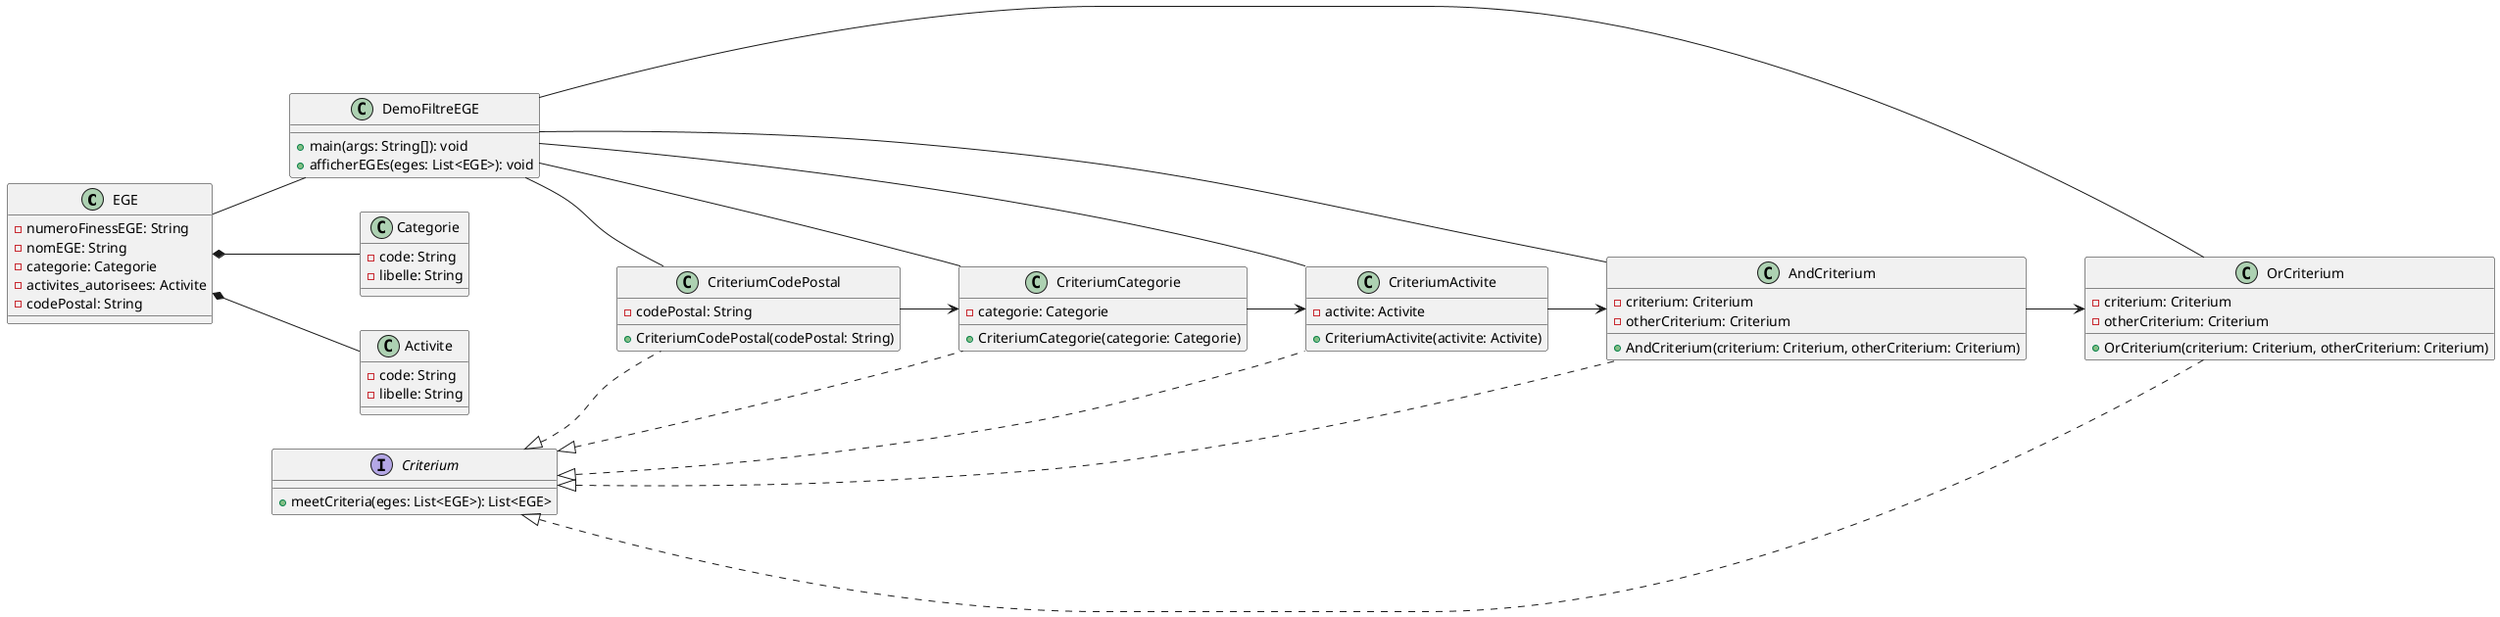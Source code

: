 @startuml
left to right direction
class EGE {
    -numeroFinessEGE: String
    -nomEGE: String
    -categorie: Categorie
    -activites_autorisees: Activite
    -codePostal: String
}

class Categorie {
    -code: String
    -libelle: String
}

class Activite {
    -code: String
    -libelle: String
}

interface Criterium {
    +meetCriteria(eges: List<EGE>): List<EGE>
}

class CriteriumCodePostal {
    -codePostal: String
    +CriteriumCodePostal(codePostal: String)
}
class CriteriumCategorie {
    -categorie: Categorie
    +CriteriumCategorie(categorie: Categorie)
}
class CriteriumActivite {
    -activite: Activite
    +CriteriumActivite(activite: Activite)
}
class AndCriterium {
    -criterium: Criterium
    -otherCriterium: Criterium
    +AndCriterium(criterium: Criterium, otherCriterium: Criterium)
}
class OrCriterium {
    -criterium: Criterium
    -otherCriterium: Criterium
    +OrCriterium(criterium: Criterium, otherCriterium: Criterium)
}

class DemoFiltreEGE {
    +main(args: String[]): void
    +afficherEGEs(eges: List<EGE>): void
}

Criterium <|.. CriteriumCodePostal
Criterium <|.. CriteriumCategorie
Criterium <|.. CriteriumActivite
Criterium <|.. AndCriterium
Criterium <|.. OrCriterium

EGE *-- Categorie
EGE *-- Activite

EGE -- DemoFiltreEGE
DemoFiltreEGE-- CriteriumCodePostal
DemoFiltreEGE-- CriteriumCategorie
DemoFiltreEGE-- CriteriumActivite
DemoFiltreEGE-- AndCriterium
DemoFiltreEGE-- OrCriterium

CriteriumCodePostal -down-> CriteriumCategorie
CriteriumCategorie -down-> CriteriumActivite
CriteriumActivite -down-> AndCriterium
AndCriterium -down-> OrCriterium
@enduml